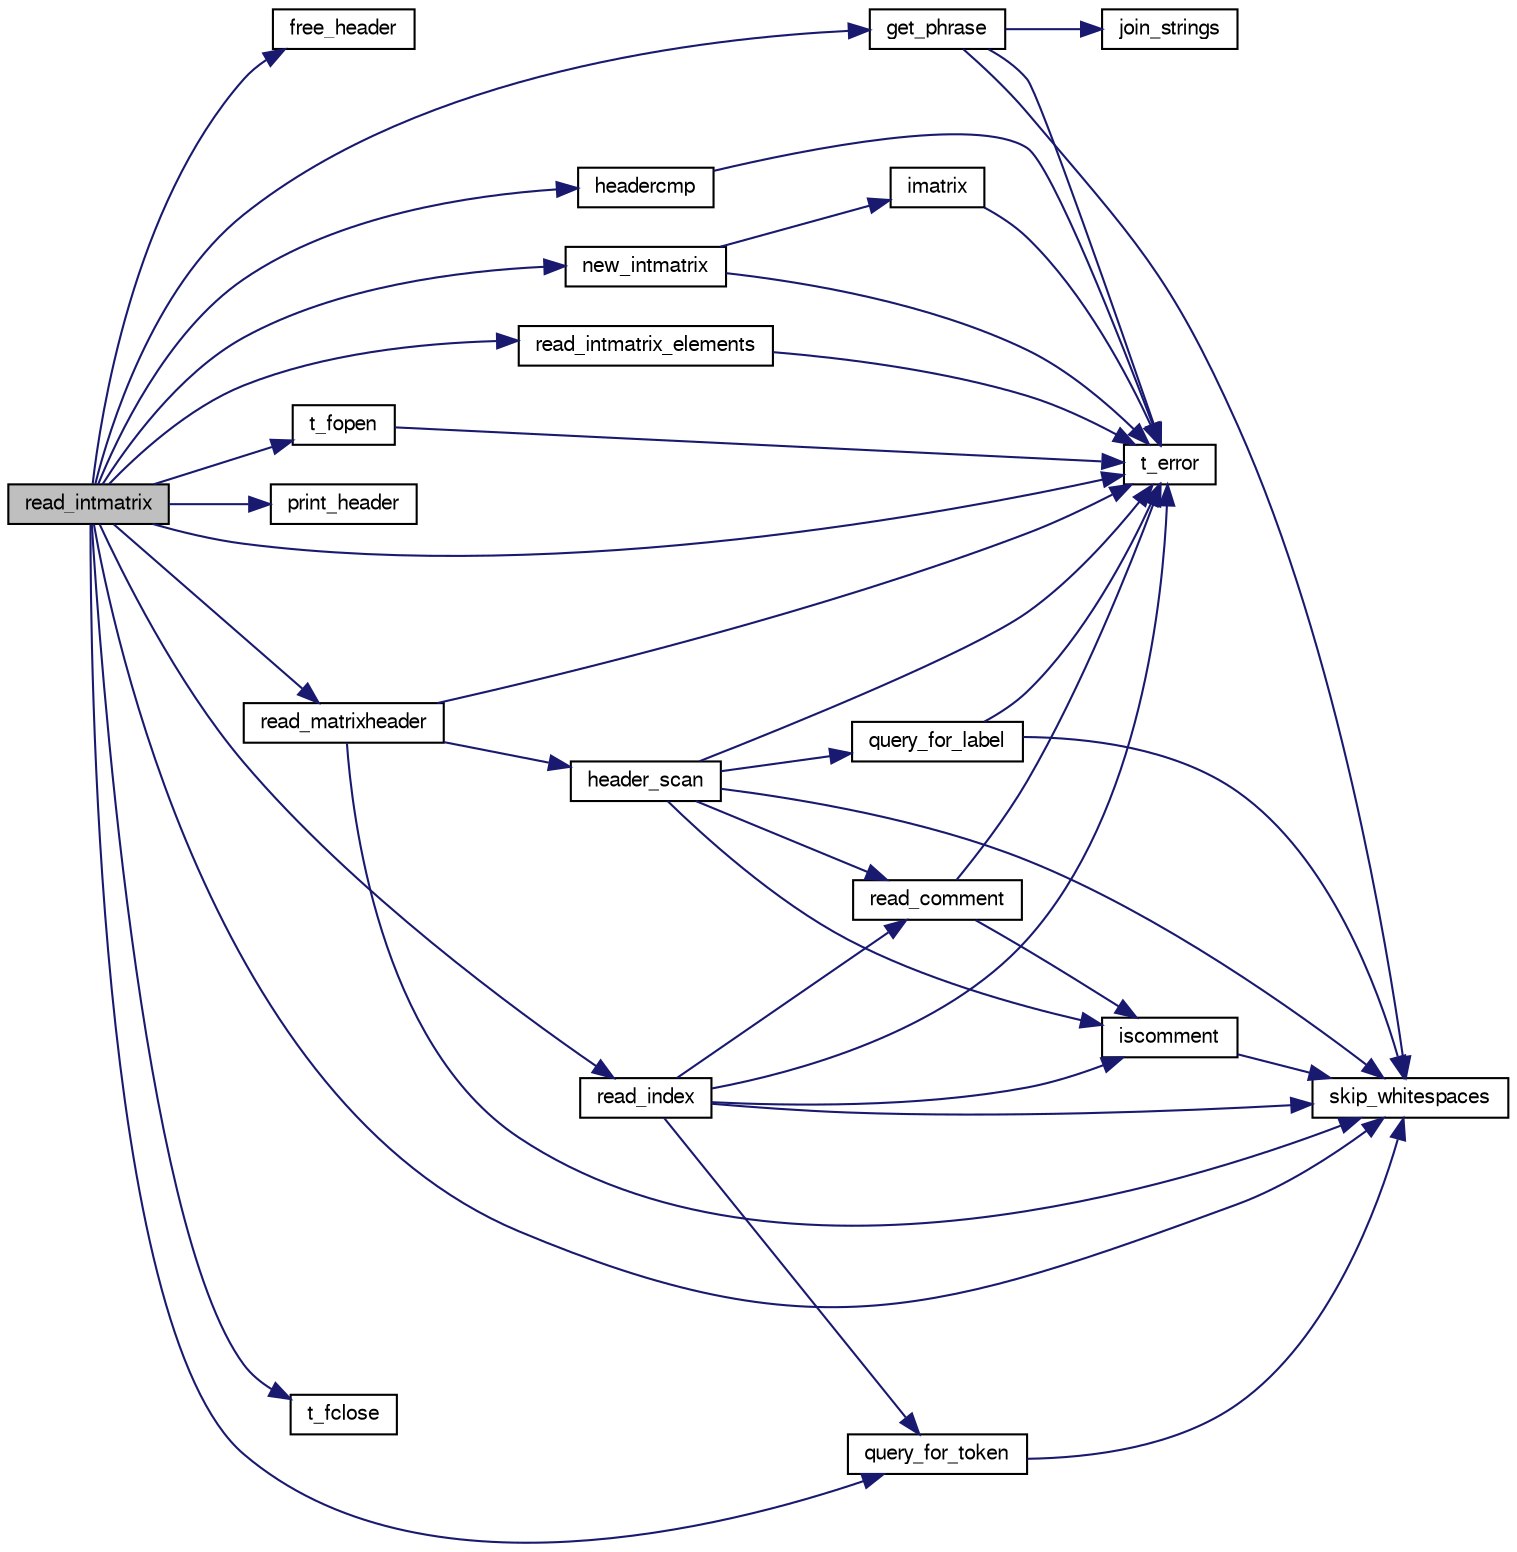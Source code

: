 digraph "read_intmatrix"
{
  bgcolor="transparent";
  edge [fontname="FreeSans",fontsize="10",labelfontname="FreeSans",labelfontsize="10"];
  node [fontname="FreeSans",fontsize="10",shape=record];
  rankdir="LR";
  Node1 [label="read_intmatrix",height=0.2,width=0.4,color="black", fillcolor="grey75", style="filled" fontcolor="black"];
  Node1 -> Node2 [color="midnightblue",fontsize="10",style="solid",fontname="FreeSans"];
  Node2 [label="free_header",height=0.2,width=0.4,color="black",URL="$alloc_8c.html#ab34729f5dfee5755cc6a29fdadc39e08"];
  Node1 -> Node3 [color="midnightblue",fontsize="10",style="solid",fontname="FreeSans"];
  Node3 [label="get_phrase",height=0.2,width=0.4,color="black",URL="$t__io_8c.html#ad564b478fdafbfc12ec3209d0f858919"];
  Node3 -> Node4 [color="midnightblue",fontsize="10",style="solid",fontname="FreeSans"];
  Node4 [label="join_strings",height=0.2,width=0.4,color="black",URL="$t__io_8c.html#a253a8608d77781c368033af63485c57f"];
  Node3 -> Node5 [color="midnightblue",fontsize="10",style="solid",fontname="FreeSans"];
  Node5 [label="skip_whitespaces",height=0.2,width=0.4,color="black",URL="$t__io_8c.html#a52f4f85b1ef75f4ccd947da5d1a28af6"];
  Node3 -> Node6 [color="midnightblue",fontsize="10",style="solid",fontname="FreeSans"];
  Node6 [label="t_error",height=0.2,width=0.4,color="black",URL="$error_8c.html#af79ef7c6656ef0f3d2786e2b09c1755f"];
  Node1 -> Node7 [color="midnightblue",fontsize="10",style="solid",fontname="FreeSans"];
  Node7 [label="headercmp",height=0.2,width=0.4,color="black",URL="$t__io_8c.html#aedf034b5e3ce645ab20c2d603a147a7d"];
  Node7 -> Node6 [color="midnightblue",fontsize="10",style="solid",fontname="FreeSans"];
  Node1 -> Node8 [color="midnightblue",fontsize="10",style="solid",fontname="FreeSans"];
  Node8 [label="new_intmatrix",height=0.2,width=0.4,color="black",URL="$alloc_8c.html#a9010ee262b82e40a17632387323f9a33"];
  Node8 -> Node9 [color="midnightblue",fontsize="10",style="solid",fontname="FreeSans"];
  Node9 [label="imatrix",height=0.2,width=0.4,color="black",URL="$alloc_8c.html#ac58ea1820e6ccae946de346c1d7fae1f"];
  Node9 -> Node6 [color="midnightblue",fontsize="10",style="solid",fontname="FreeSans"];
  Node8 -> Node6 [color="midnightblue",fontsize="10",style="solid",fontname="FreeSans"];
  Node1 -> Node10 [color="midnightblue",fontsize="10",style="solid",fontname="FreeSans"];
  Node10 [label="print_header",height=0.2,width=0.4,color="black",URL="$t__io_8c.html#a5018217dd5fbb080ef3de64ac6ec68f7"];
  Node1 -> Node11 [color="midnightblue",fontsize="10",style="solid",fontname="FreeSans"];
  Node11 [label="query_for_token",height=0.2,width=0.4,color="black",URL="$t__io_8c.html#accb5bbd1a0ed2479fdc1de3a0ae375b5"];
  Node11 -> Node5 [color="midnightblue",fontsize="10",style="solid",fontname="FreeSans"];
  Node1 -> Node12 [color="midnightblue",fontsize="10",style="solid",fontname="FreeSans"];
  Node12 [label="read_index",height=0.2,width=0.4,color="black",URL="$t__io_8c.html#a4b849b51d19c0c7eb0d3f6517513bb17"];
  Node12 -> Node13 [color="midnightblue",fontsize="10",style="solid",fontname="FreeSans"];
  Node13 [label="iscomment",height=0.2,width=0.4,color="black",URL="$t__io_8c.html#a7c23c08c6ea72264dc91ddab0d36e918"];
  Node13 -> Node5 [color="midnightblue",fontsize="10",style="solid",fontname="FreeSans"];
  Node12 -> Node11 [color="midnightblue",fontsize="10",style="solid",fontname="FreeSans"];
  Node12 -> Node14 [color="midnightblue",fontsize="10",style="solid",fontname="FreeSans"];
  Node14 [label="read_comment",height=0.2,width=0.4,color="black",URL="$t__io_8c.html#a8b4a8b2cd01f0fb435ec5e7340f80d87"];
  Node14 -> Node13 [color="midnightblue",fontsize="10",style="solid",fontname="FreeSans"];
  Node14 -> Node6 [color="midnightblue",fontsize="10",style="solid",fontname="FreeSans"];
  Node12 -> Node5 [color="midnightblue",fontsize="10",style="solid",fontname="FreeSans"];
  Node12 -> Node6 [color="midnightblue",fontsize="10",style="solid",fontname="FreeSans"];
  Node1 -> Node15 [color="midnightblue",fontsize="10",style="solid",fontname="FreeSans"];
  Node15 [label="read_intmatrix_elements",height=0.2,width=0.4,color="black",URL="$t__io_8c.html#a64efe4fd6e1cfa1cd6d2a0527597c3ca"];
  Node15 -> Node6 [color="midnightblue",fontsize="10",style="solid",fontname="FreeSans"];
  Node1 -> Node16 [color="midnightblue",fontsize="10",style="solid",fontname="FreeSans"];
  Node16 [label="read_matrixheader",height=0.2,width=0.4,color="black",URL="$t__io_8c.html#a6adbf3be339e2e03ef2feb26a8ace3c9"];
  Node16 -> Node6 [color="midnightblue",fontsize="10",style="solid",fontname="FreeSans"];
  Node16 -> Node17 [color="midnightblue",fontsize="10",style="solid",fontname="FreeSans"];
  Node17 [label="header_scan",height=0.2,width=0.4,color="black",URL="$t__io_8c.html#af433a9538cd3814bd8f400569204cc1f"];
  Node17 -> Node13 [color="midnightblue",fontsize="10",style="solid",fontname="FreeSans"];
  Node17 -> Node18 [color="midnightblue",fontsize="10",style="solid",fontname="FreeSans"];
  Node18 [label="query_for_label",height=0.2,width=0.4,color="black",URL="$t__io_8c.html#acb404df2728e7f58f17a304f56e261d5"];
  Node18 -> Node5 [color="midnightblue",fontsize="10",style="solid",fontname="FreeSans"];
  Node18 -> Node6 [color="midnightblue",fontsize="10",style="solid",fontname="FreeSans"];
  Node17 -> Node14 [color="midnightblue",fontsize="10",style="solid",fontname="FreeSans"];
  Node17 -> Node5 [color="midnightblue",fontsize="10",style="solid",fontname="FreeSans"];
  Node17 -> Node6 [color="midnightblue",fontsize="10",style="solid",fontname="FreeSans"];
  Node16 -> Node5 [color="midnightblue",fontsize="10",style="solid",fontname="FreeSans"];
  Node1 -> Node5 [color="midnightblue",fontsize="10",style="solid",fontname="FreeSans"];
  Node1 -> Node6 [color="midnightblue",fontsize="10",style="solid",fontname="FreeSans"];
  Node1 -> Node19 [color="midnightblue",fontsize="10",style="solid",fontname="FreeSans"];
  Node19 [label="t_fclose",height=0.2,width=0.4,color="black",URL="$t__io_8c.html#afa95931383ff96048d6ec32f685a5f98"];
  Node1 -> Node20 [color="midnightblue",fontsize="10",style="solid",fontname="FreeSans"];
  Node20 [label="t_fopen",height=0.2,width=0.4,color="black",URL="$t__io_8c.html#af34ea3bc62c51f24c92b1fd2e9efe91a"];
  Node20 -> Node6 [color="midnightblue",fontsize="10",style="solid",fontname="FreeSans"];
}
